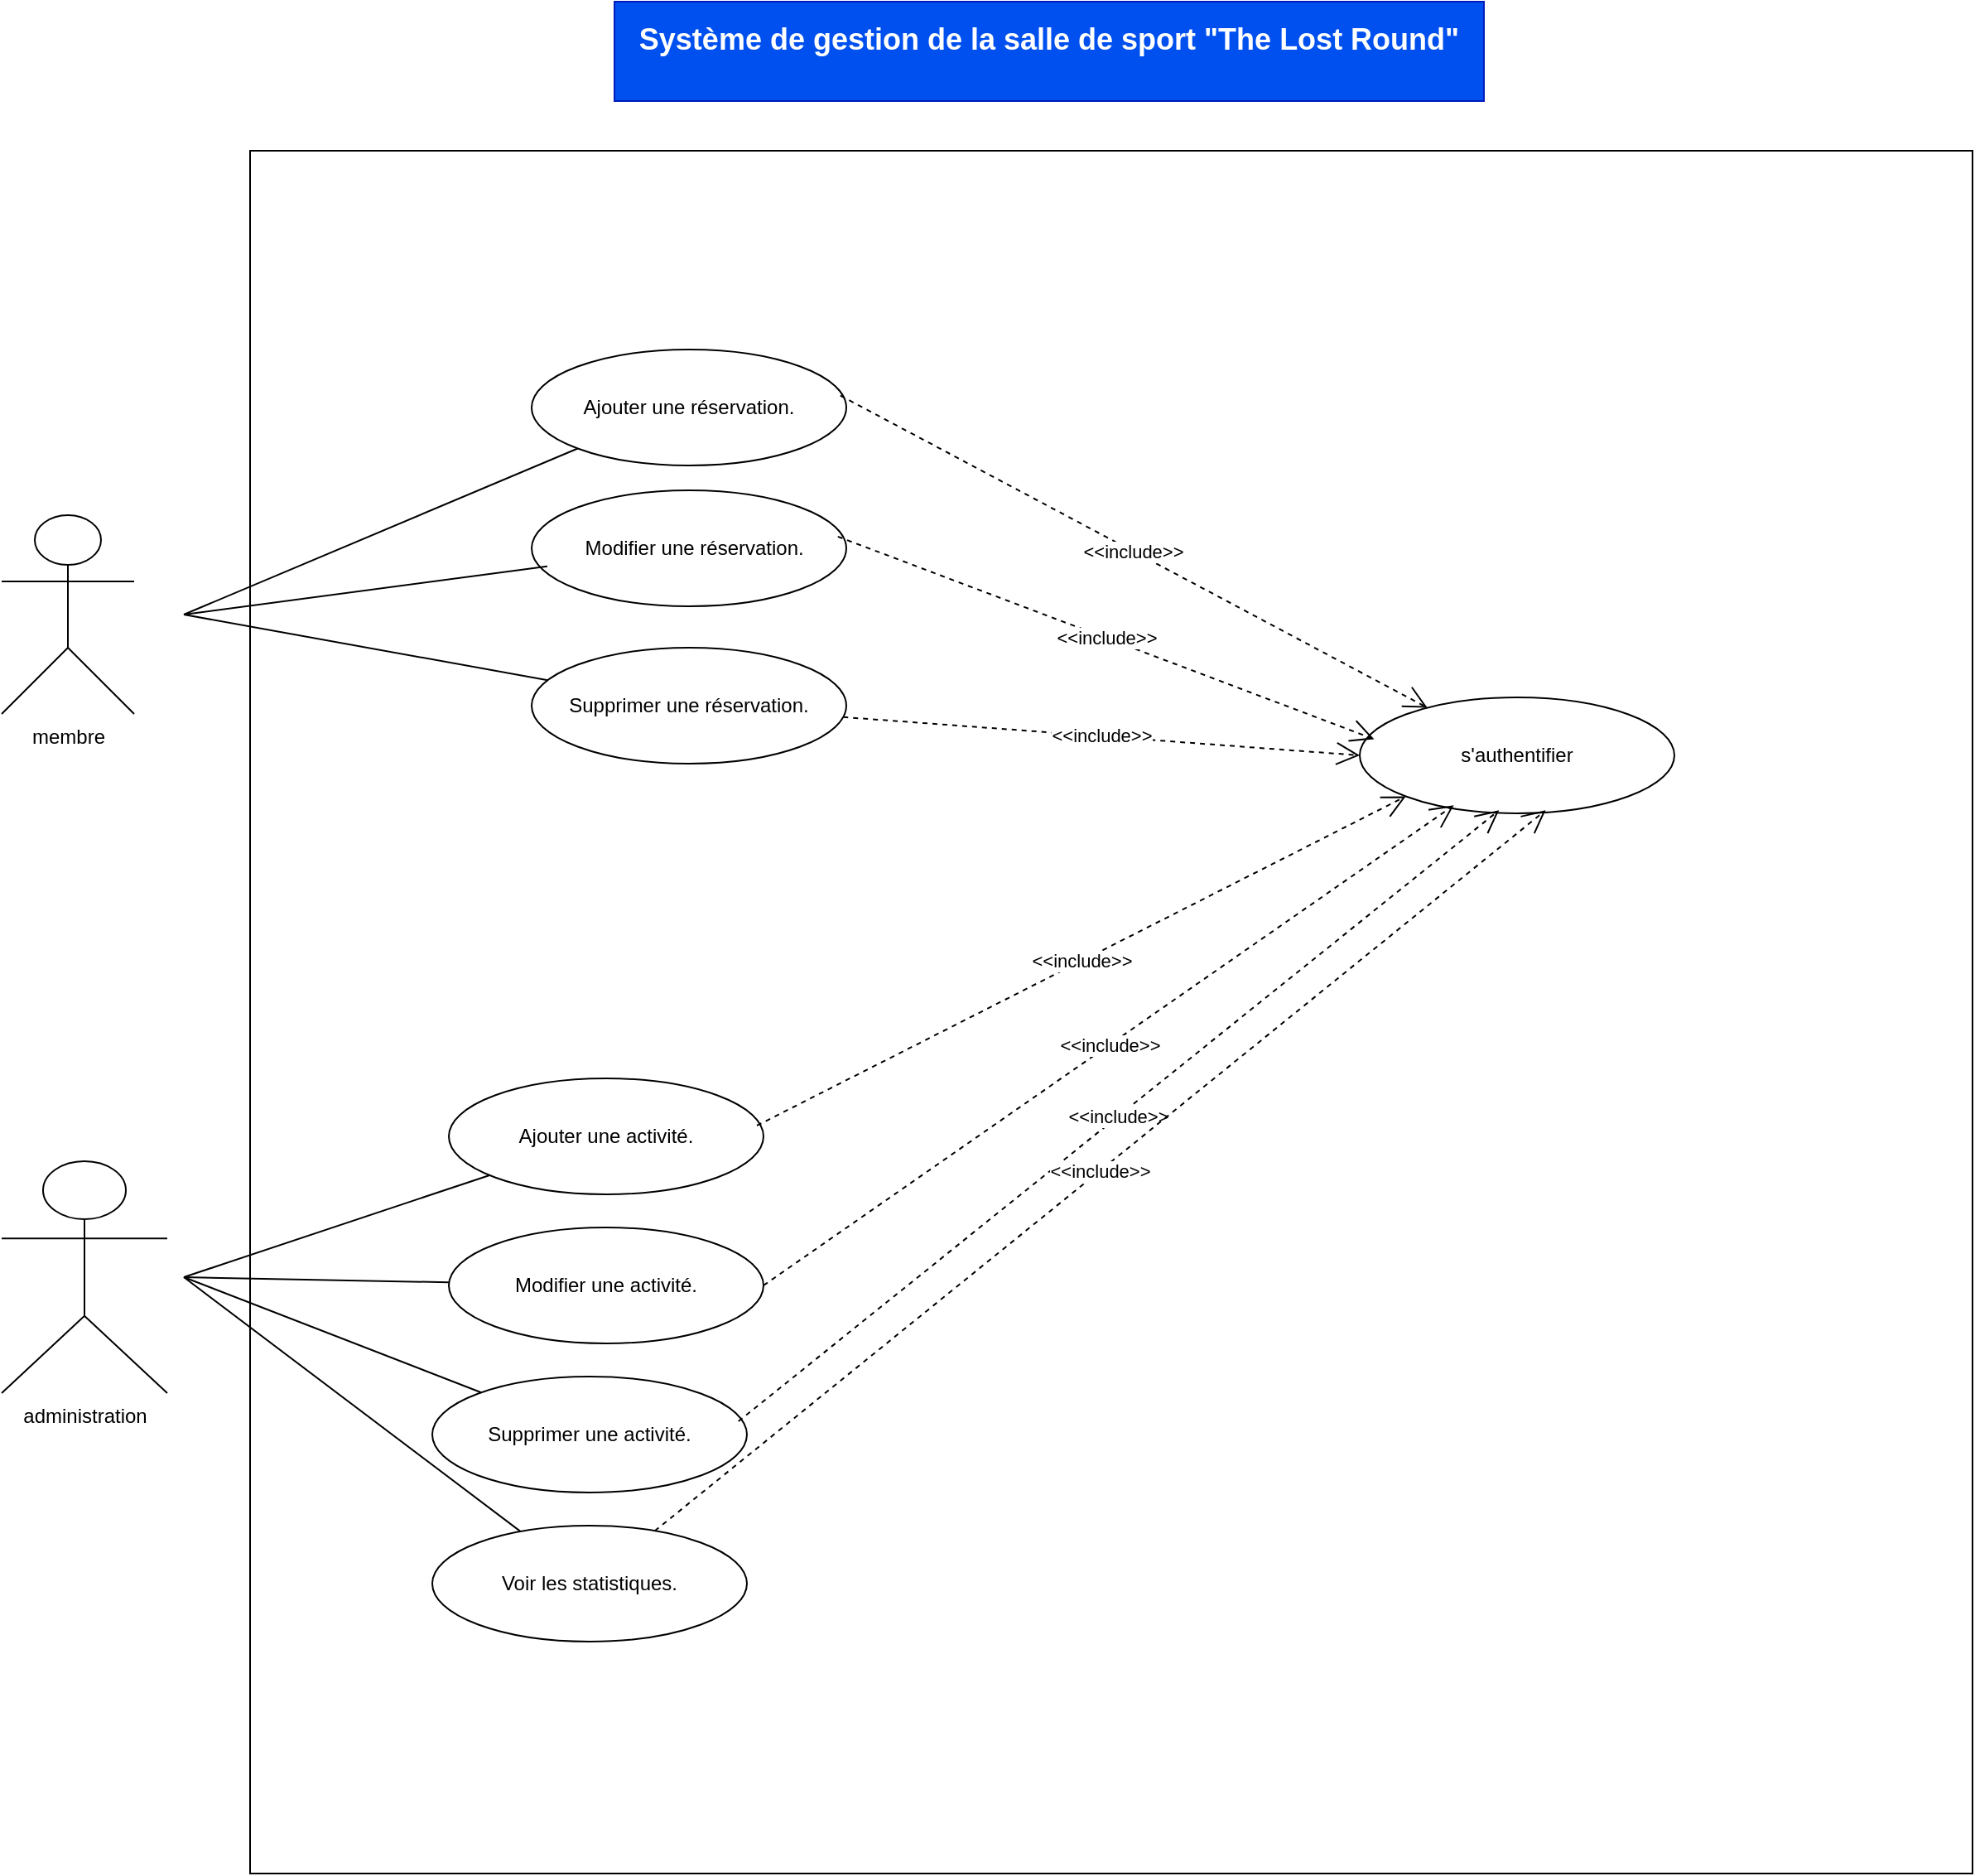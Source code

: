 <mxfile>
    <diagram id="3aVnPq7S7xjGr4qxSRHb" name="Page-1">
        <mxGraphModel dx="979" dy="566" grid="1" gridSize="10" guides="1" tooltips="1" connect="1" arrows="1" fold="1" page="1" pageScale="1" pageWidth="850" pageHeight="1100" math="0" shadow="0">
            <root>
                <mxCell id="0"/>
                <mxCell id="1" parent="0"/>
                <mxCell id="2" value="" style="whiteSpace=wrap;html=1;aspect=fixed;" parent="1" vertex="1">
                    <mxGeometry x="240" y="360" width="1040" height="1040" as="geometry"/>
                </mxCell>
                <mxCell id="3" value="membre" style="shape=umlActor;verticalLabelPosition=bottom;verticalAlign=top;html=1;outlineConnect=0;" parent="1" vertex="1">
                    <mxGeometry x="90" y="580" width="80" height="120" as="geometry"/>
                </mxCell>
                <mxCell id="4" value="administration" style="shape=umlActor;verticalLabelPosition=bottom;verticalAlign=top;html=1;outlineConnect=0;" parent="1" vertex="1">
                    <mxGeometry x="90" y="970" width="100" height="140" as="geometry"/>
                </mxCell>
                <mxCell id="5" value="Ajouter une réservation." style="ellipse;whiteSpace=wrap;html=1;" parent="1" vertex="1">
                    <mxGeometry x="410" y="480" width="190" height="70" as="geometry"/>
                </mxCell>
                <mxCell id="6" value="&lt;div&gt;&lt;br&gt;&lt;/div&gt;&lt;div&gt;&amp;nbsp; Modifier une réservation.&lt;/div&gt;&lt;div&gt;&lt;br&gt;&lt;/div&gt;" style="ellipse;whiteSpace=wrap;html=1;" parent="1" vertex="1">
                    <mxGeometry x="410" y="565" width="190" height="70" as="geometry"/>
                </mxCell>
                <mxCell id="7" value="Supprimer une réservation." style="ellipse;whiteSpace=wrap;html=1;" parent="1" vertex="1">
                    <mxGeometry x="410" y="660" width="190" height="70" as="geometry"/>
                </mxCell>
                <mxCell id="9" value="&lt;div&gt;&lt;br&gt;&lt;/div&gt;&lt;div&gt;Ajouter une activité.&lt;/div&gt;&lt;div&gt;&lt;br&gt;&lt;/div&gt;" style="ellipse;whiteSpace=wrap;html=1;" parent="1" vertex="1">
                    <mxGeometry x="360" y="920" width="190" height="70" as="geometry"/>
                </mxCell>
                <mxCell id="10" value="&lt;div&gt;&lt;br&gt;&lt;/div&gt;&lt;div&gt;Modifier une activité.&lt;/div&gt;&lt;div&gt;&lt;br&gt;&lt;/div&gt;" style="ellipse;whiteSpace=wrap;html=1;" parent="1" vertex="1">
                    <mxGeometry x="360" y="1010" width="190" height="70" as="geometry"/>
                </mxCell>
                <mxCell id="11" value="&lt;div&gt;&lt;br&gt;&lt;/div&gt;&lt;div&gt;Supprimer une activité.&lt;/div&gt;&lt;div&gt;&lt;br&gt;&lt;/div&gt;" style="ellipse;whiteSpace=wrap;html=1;" parent="1" vertex="1">
                    <mxGeometry x="350" y="1100" width="190" height="70" as="geometry"/>
                </mxCell>
                <mxCell id="12" value="&lt;div&gt;&lt;br&gt;&lt;/div&gt;&lt;div&gt;Voir les statistiques.&lt;/div&gt;&lt;div&gt;&lt;br&gt;&lt;/div&gt;" style="ellipse;whiteSpace=wrap;html=1;" parent="1" vertex="1">
                    <mxGeometry x="350" y="1190" width="190" height="70" as="geometry"/>
                </mxCell>
                <mxCell id="13" value="s'authentifier" style="ellipse;whiteSpace=wrap;html=1;" parent="1" vertex="1">
                    <mxGeometry x="910" y="690" width="190" height="70" as="geometry"/>
                </mxCell>
                <mxCell id="15" value="" style="endArrow=none;html=1;rounded=0;entryX=0;entryY=1;entryDx=0;entryDy=0;" parent="1" target="5" edge="1">
                    <mxGeometry width="50" height="50" relative="1" as="geometry">
                        <mxPoint x="200" y="640" as="sourcePoint"/>
                        <mxPoint x="250" y="600" as="targetPoint"/>
                    </mxGeometry>
                </mxCell>
                <mxCell id="16" value="" style="endArrow=none;html=1;rounded=0;entryX=0.05;entryY=0.656;entryDx=0;entryDy=0;entryPerimeter=0;" parent="1" target="6" edge="1">
                    <mxGeometry width="50" height="50" relative="1" as="geometry">
                        <mxPoint x="200" y="640" as="sourcePoint"/>
                        <mxPoint x="448" y="550" as="targetPoint"/>
                    </mxGeometry>
                </mxCell>
                <mxCell id="17" value="" style="endArrow=none;html=1;rounded=0;" parent="1" target="7" edge="1">
                    <mxGeometry width="50" height="50" relative="1" as="geometry">
                        <mxPoint x="200" y="640" as="sourcePoint"/>
                        <mxPoint x="430" y="621" as="targetPoint"/>
                    </mxGeometry>
                </mxCell>
                <mxCell id="19" value="" style="endArrow=none;html=1;rounded=0;" parent="1" target="9" edge="1">
                    <mxGeometry width="50" height="50" relative="1" as="geometry">
                        <mxPoint x="200" y="1040" as="sourcePoint"/>
                        <mxPoint x="453" y="786" as="targetPoint"/>
                    </mxGeometry>
                </mxCell>
                <mxCell id="20" value="" style="endArrow=none;html=1;rounded=0;" parent="1" target="10" edge="1">
                    <mxGeometry width="50" height="50" relative="1" as="geometry">
                        <mxPoint x="200" y="1040" as="sourcePoint"/>
                        <mxPoint x="395" y="988" as="targetPoint"/>
                    </mxGeometry>
                </mxCell>
                <mxCell id="21" value="" style="endArrow=none;html=1;rounded=0;" parent="1" target="11" edge="1">
                    <mxGeometry width="50" height="50" relative="1" as="geometry">
                        <mxPoint x="200" y="1040" as="sourcePoint"/>
                        <mxPoint x="370" y="1053" as="targetPoint"/>
                    </mxGeometry>
                </mxCell>
                <mxCell id="22" value="" style="endArrow=none;html=1;rounded=0;" parent="1" target="12" edge="1">
                    <mxGeometry width="50" height="50" relative="1" as="geometry">
                        <mxPoint x="200" y="1040" as="sourcePoint"/>
                        <mxPoint x="390" y="1120" as="targetPoint"/>
                    </mxGeometry>
                </mxCell>
                <mxCell id="24" value="&amp;lt;&amp;lt;include&amp;gt;&amp;gt;" style="endArrow=open;endSize=12;dashed=1;html=1;rounded=0;exitX=0.981;exitY=0.397;exitDx=0;exitDy=0;exitPerimeter=0;" parent="1" source="5" target="13" edge="1">
                    <mxGeometry width="160" relative="1" as="geometry">
                        <mxPoint x="540" y="680" as="sourcePoint"/>
                        <mxPoint x="700" y="680" as="targetPoint"/>
                    </mxGeometry>
                </mxCell>
                <mxCell id="25" value="&amp;lt;&amp;lt;include&amp;gt;&amp;gt;" style="endArrow=open;endSize=12;dashed=1;html=1;rounded=0;exitX=0.973;exitY=0.399;exitDx=0;exitDy=0;exitPerimeter=0;entryX=0.046;entryY=0.36;entryDx=0;entryDy=0;entryPerimeter=0;" parent="1" source="6" target="13" edge="1">
                    <mxGeometry width="160" relative="1" as="geometry">
                        <mxPoint x="606" y="518" as="sourcePoint"/>
                        <mxPoint x="961" y="706" as="targetPoint"/>
                    </mxGeometry>
                </mxCell>
                <mxCell id="26" value="&amp;lt;&amp;lt;include&amp;gt;&amp;gt;" style="endArrow=open;endSize=12;dashed=1;html=1;rounded=0;entryX=0;entryY=0.5;entryDx=0;entryDy=0;" parent="1" source="7" target="13" edge="1">
                    <mxGeometry width="160" relative="1" as="geometry">
                        <mxPoint x="605" y="603" as="sourcePoint"/>
                        <mxPoint x="929" y="725" as="targetPoint"/>
                    </mxGeometry>
                </mxCell>
                <mxCell id="28" value="&amp;lt;&amp;lt;include&amp;gt;&amp;gt;" style="endArrow=open;endSize=12;dashed=1;html=1;rounded=0;exitX=0.979;exitY=0.407;exitDx=0;exitDy=0;exitPerimeter=0;entryX=0;entryY=1;entryDx=0;entryDy=0;" parent="1" source="9" target="13" edge="1">
                    <mxGeometry width="160" relative="1" as="geometry">
                        <mxPoint x="588" y="801" as="sourcePoint"/>
                        <mxPoint x="930" y="745" as="targetPoint"/>
                    </mxGeometry>
                </mxCell>
                <mxCell id="29" value="&amp;lt;&amp;lt;include&amp;gt;&amp;gt;" style="endArrow=open;endSize=12;dashed=1;html=1;rounded=0;exitX=1;exitY=0.5;exitDx=0;exitDy=0;entryX=0.299;entryY=0.931;entryDx=0;entryDy=0;entryPerimeter=0;" parent="1" source="10" target="13" edge="1">
                    <mxGeometry width="160" relative="1" as="geometry">
                        <mxPoint x="556" y="958" as="sourcePoint"/>
                        <mxPoint x="937" y="757" as="targetPoint"/>
                    </mxGeometry>
                </mxCell>
                <mxCell id="30" value="&amp;lt;&amp;lt;include&amp;gt;&amp;gt;" style="endArrow=open;endSize=12;dashed=1;html=1;rounded=0;exitX=0.973;exitY=0.386;exitDx=0;exitDy=0;entryX=0.443;entryY=0.973;entryDx=0;entryDy=0;entryPerimeter=0;exitPerimeter=0;" parent="1" source="11" target="13" edge="1">
                    <mxGeometry width="160" relative="1" as="geometry">
                        <mxPoint x="560" y="1055" as="sourcePoint"/>
                        <mxPoint x="977" y="765" as="targetPoint"/>
                    </mxGeometry>
                </mxCell>
                <mxCell id="31" value="&amp;lt;&amp;lt;include&amp;gt;&amp;gt;" style="endArrow=open;endSize=12;dashed=1;html=1;rounded=0;entryX=0.591;entryY=0.973;entryDx=0;entryDy=0;entryPerimeter=0;" parent="1" source="12" target="13" edge="1">
                    <mxGeometry width="160" relative="1" as="geometry">
                        <mxPoint x="545" y="1137" as="sourcePoint"/>
                        <mxPoint x="1004" y="768" as="targetPoint"/>
                    </mxGeometry>
                </mxCell>
                <mxCell id="36" value="&lt;div&gt;&lt;font color=&quot;#ffffff&quot; style=&quot;font-size: 18px;&quot;&gt;&lt;b&gt;Système de gestion de la salle de sport &quot;The Lost Round&quot;&lt;/b&gt;&lt;/font&gt;&lt;/div&gt;&lt;div&gt;&lt;br&gt;&lt;/div&gt;" style="rounded=0;whiteSpace=wrap;html=1;fillColor=#0050ef;strokeColor=#001DBC;fontColor=#ffffff;" parent="1" vertex="1">
                    <mxGeometry x="460" y="270" width="525" height="60" as="geometry"/>
                </mxCell>
            </root>
        </mxGraphModel>
    </diagram>
</mxfile>
